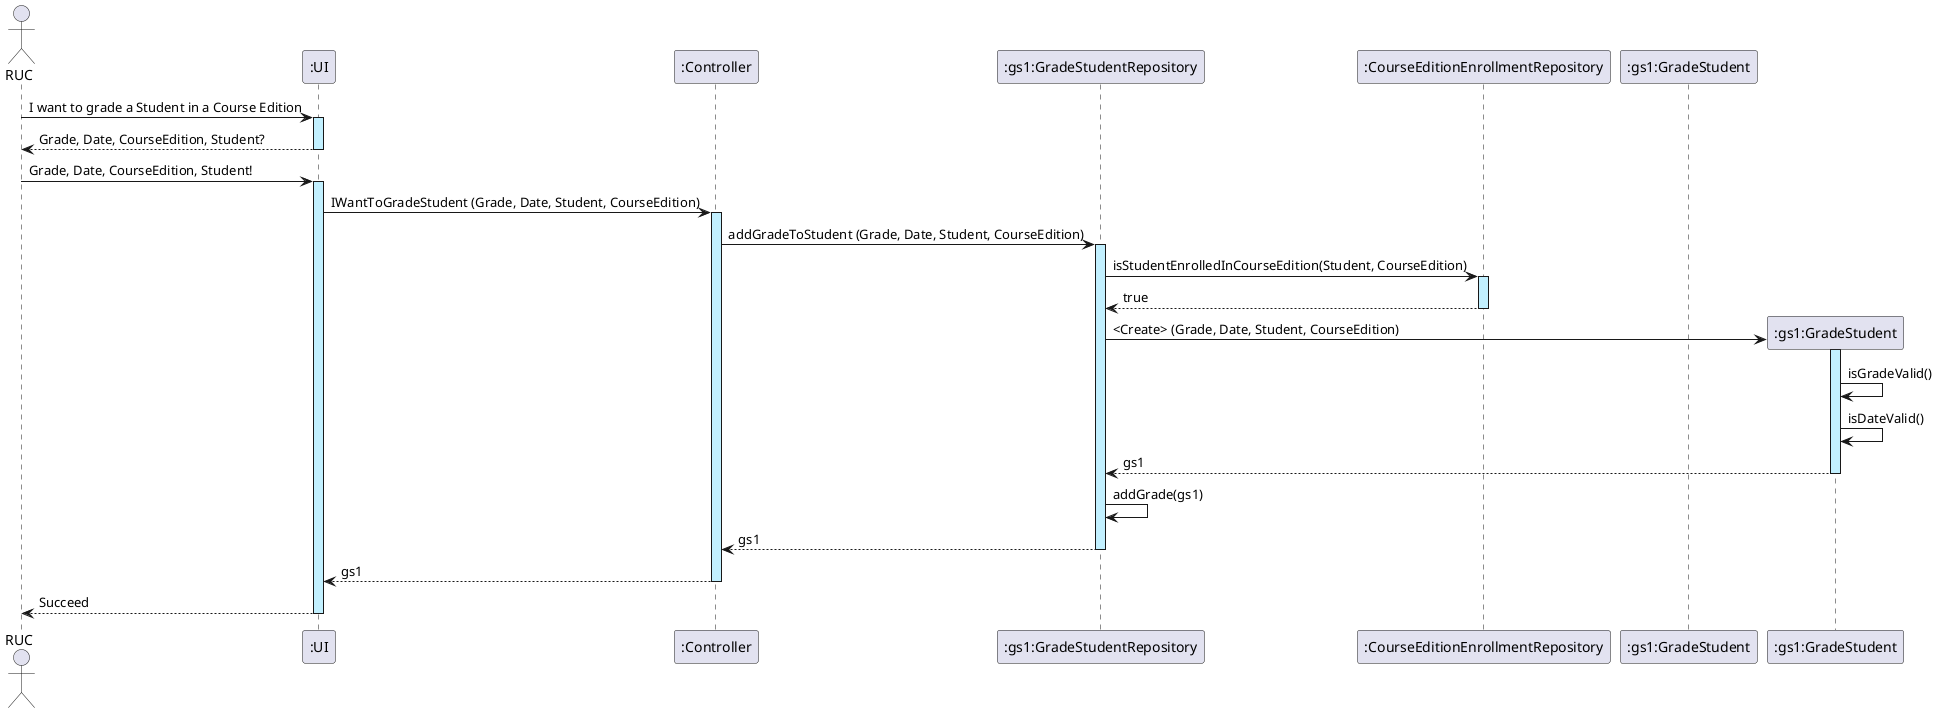 @startuml
actor RUC
participant ":UI" as UI
participant ":Controller" as ctr
participant ":gs1:GradeStudentRepository" as GR
participant ":CourseEditionEnrollmentRepository" as CEER
participant ":gs1:GradeStudent" as GS

RUC -> UI ++ #application: I want to grade a Student in a Course Edition
UI --> RUC --: Grade, Date, CourseEdition, Student?
RUC -> UI ++ #application: Grade, Date, CourseEdition, Student!
UI -> ctr ++ #application : IWantToGradeStudent (Grade, Date, Student, CourseEdition)
ctr -> GR ++ #application : addGradeToStudent (Grade, Date, Student, CourseEdition)

' Verificação de inscrição no curso (assumindo que sempre retorna true)
GR -> CEER ++ #application : isStudentEnrolledInCourseEdition(Student, CourseEdition)
CEER --> GR -- : true

' Criação da nota do estudante
create ":gs1:GradeStudent" as gs
GR -> gs ++ #application : <Create> (Grade, Date, Student, CourseEdition)
gs -> gs : isGradeValid()
gs -> gs : isDateValid()
gs --> GR -- : gs1

' Adiciona a nota ao repositório
GR -> GR : addGrade(gs1)
GR --> ctr --: gs1
ctr --> UI --: gs1
UI --> RUC --: Succeed

@enduml
